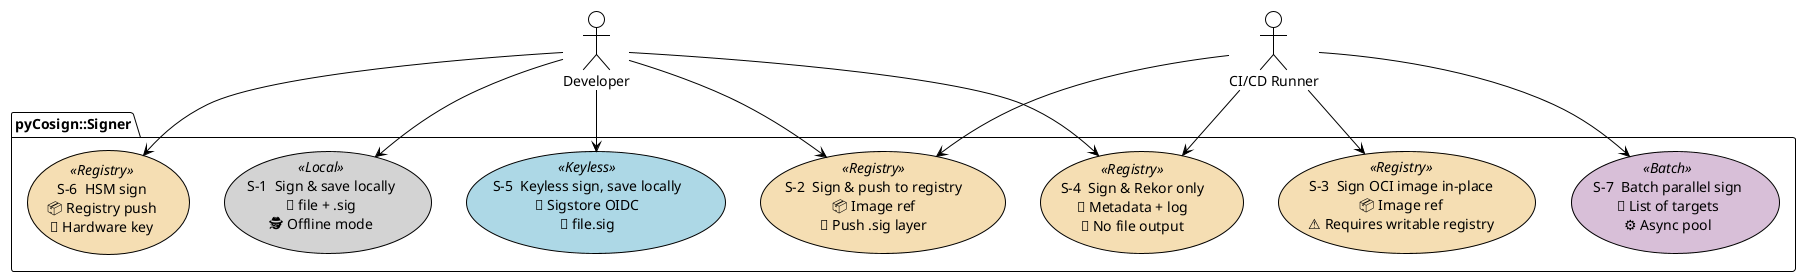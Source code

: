 @startuml UC_Signer
!theme plain
skinparam usecase {
  BackgroundColor<<Local>> LightGray
  BackgroundColor<<Registry>> Wheat
  BackgroundColor<<Keyless>> LightBlue
  BackgroundColor<<Batch>> Thistle
}

actor Developer
actor "CI/CD Runner" as CICD

package "pyCosign::Signer" {
  usecase "S-1  Sign & save locally\n📁 file + .sig\n🕵️ Offline mode" as S1 <<Local>>
  usecase "S-2  Sign & push to registry\n📦 Image ref\n🔐 Push .sig layer" as S2 <<Registry>>
  usecase "S-3  Sign OCI image in-place\n📦 Image ref\n⚠️ Requires writable registry" as S3 <<Registry>>
  usecase "S-4  Sign & Rekor only\n📄 Metadata + log\n📝 No file output" as S4 <<Registry>>
  usecase "S-5  Keyless sign, save locally\n🔑 Sigstore OIDC\n📁 file.sig" as S5 <<Keyless>>
  usecase "S-6  HSM sign\n📦 Registry push\n🔐 Hardware key" as S6 <<Registry>>
  usecase "S-7  Batch parallel sign\n🧾 List of targets\n⚙️ Async pool" as S7 <<Batch>>
}

Developer --> S1
Developer --> S2
Developer --> S4
Developer --> S5
Developer --> S6
CICD --> S2
CICD --> S3
CICD --> S4
CICD --> S7
@enduml
